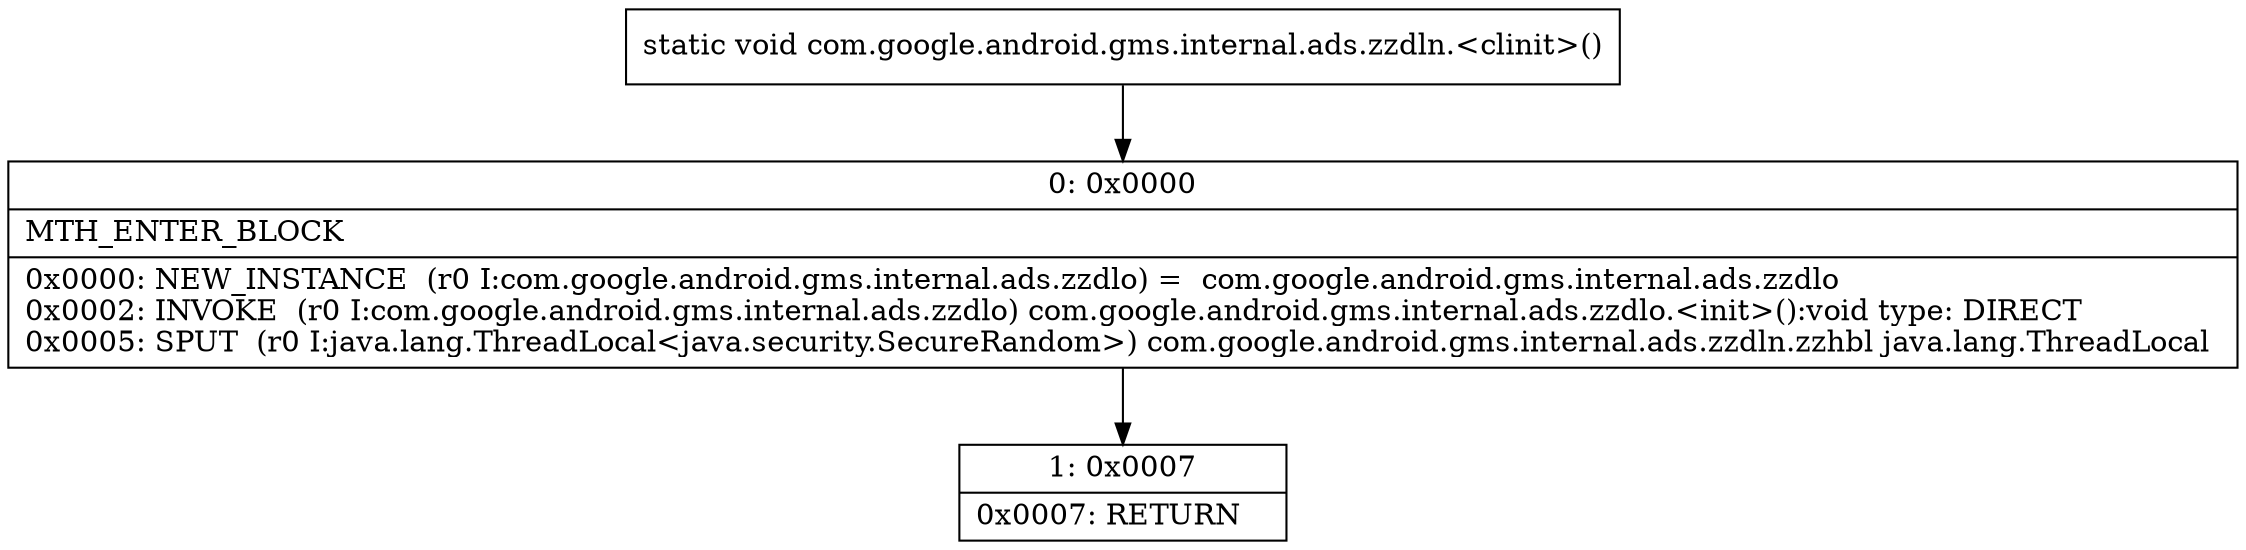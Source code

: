 digraph "CFG forcom.google.android.gms.internal.ads.zzdln.\<clinit\>()V" {
Node_0 [shape=record,label="{0\:\ 0x0000|MTH_ENTER_BLOCK\l|0x0000: NEW_INSTANCE  (r0 I:com.google.android.gms.internal.ads.zzdlo) =  com.google.android.gms.internal.ads.zzdlo \l0x0002: INVOKE  (r0 I:com.google.android.gms.internal.ads.zzdlo) com.google.android.gms.internal.ads.zzdlo.\<init\>():void type: DIRECT \l0x0005: SPUT  (r0 I:java.lang.ThreadLocal\<java.security.SecureRandom\>) com.google.android.gms.internal.ads.zzdln.zzhbl java.lang.ThreadLocal \l}"];
Node_1 [shape=record,label="{1\:\ 0x0007|0x0007: RETURN   \l}"];
MethodNode[shape=record,label="{static void com.google.android.gms.internal.ads.zzdln.\<clinit\>() }"];
MethodNode -> Node_0;
Node_0 -> Node_1;
}

